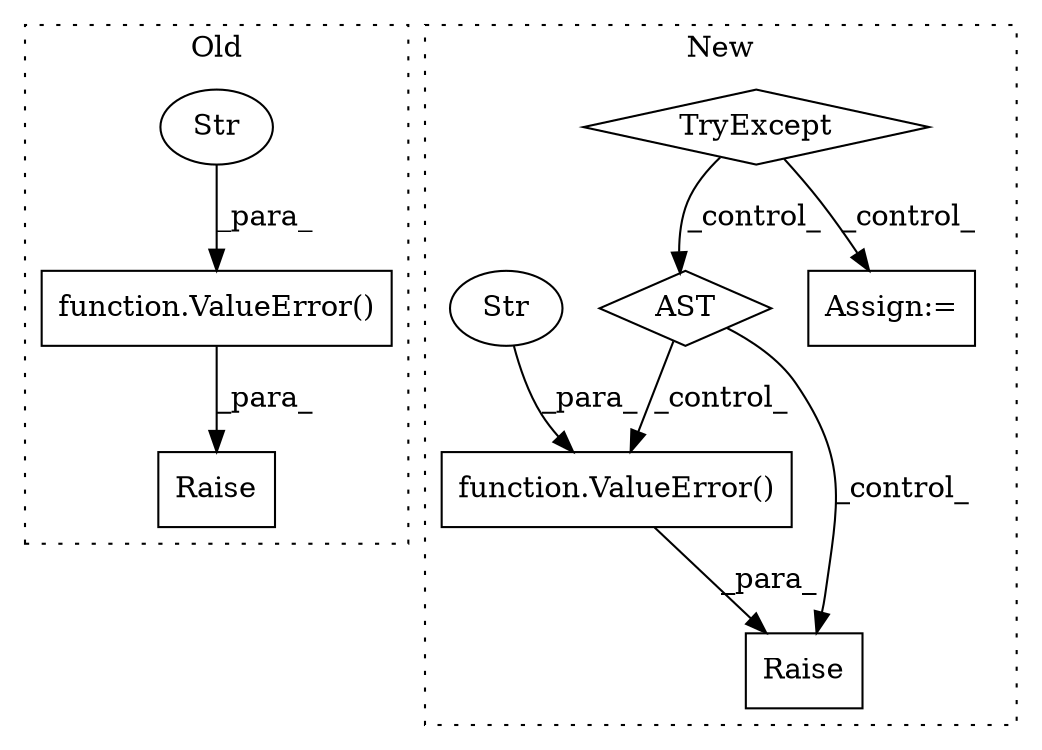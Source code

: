 digraph G {
subgraph cluster0 {
1 [label="function.ValueError()" a="75" s="5780,6014" l="32,18" shape="box"];
3 [label="Str" a="66" s="5812" l="202" shape="ellipse"];
5 [label="Raise" a="91" s="5774" l="6" shape="box"];
label = "Old";
style="dotted";
}
subgraph cluster1 {
2 [label="TryExcept" a="71" s="6540" l="25" shape="diamond"];
4 [label="AST" a="2" s="6870,0" l="7,0" shape="diamond"];
6 [label="Raise" a="91" s="6922" l="6" shape="box"];
7 [label="function.ValueError()" a="75" s="6928,7219" l="36,22" shape="box"];
8 [label="Str" a="66" s="6964" l="255" shape="ellipse"];
9 [label="Assign:=" a="68" s="6622" l="3" shape="box"];
label = "New";
style="dotted";
}
1 -> 5 [label="_para_"];
2 -> 4 [label="_control_"];
2 -> 9 [label="_control_"];
3 -> 1 [label="_para_"];
4 -> 7 [label="_control_"];
4 -> 6 [label="_control_"];
7 -> 6 [label="_para_"];
8 -> 7 [label="_para_"];
}